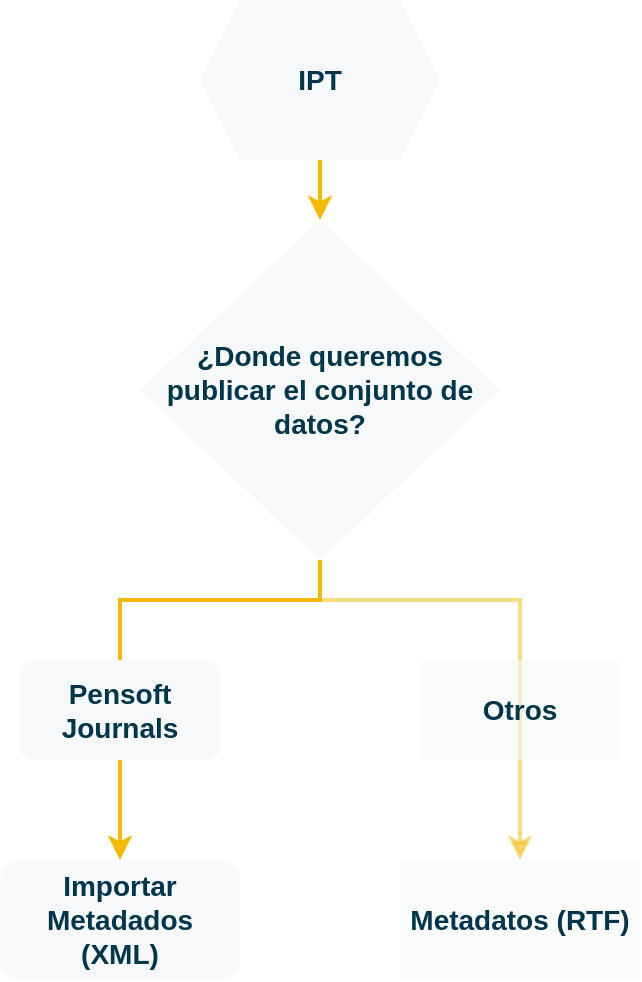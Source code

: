 <mxfile version="21.0.8" type="device"><diagram name="Page-1" id="-joxldT0Iy757mqkFAfG"><mxGraphModel dx="1434" dy="746" grid="1" gridSize="10" guides="1" tooltips="1" connect="1" arrows="1" fold="1" page="1" pageScale="1" pageWidth="827" pageHeight="1169" math="0" shadow="0"><root><mxCell id="0"/><mxCell id="1" parent="0"/><mxCell id="vMVrAtFsSO7fEwsjgtZ8-11" style="edgeStyle=orthogonalEdgeStyle;rounded=0;orthogonalLoop=1;jettySize=auto;html=1;exitX=0.5;exitY=1;exitDx=0;exitDy=0;strokeWidth=2;strokeColor=#F4BA02;" parent="1" source="vMVrAtFsSO7fEwsjgtZ8-9" target="vMVrAtFsSO7fEwsjgtZ8-10" edge="1"><mxGeometry relative="1" as="geometry"/></mxCell><mxCell id="vMVrAtFsSO7fEwsjgtZ8-9" value="IPT" style="shape=hexagon;perimeter=hexagonPerimeter2;whiteSpace=wrap;html=1;fixedSize=1;fillColor=#F7F8F9;fontColor=#01364C;strokeColor=none;fontStyle=1;fontSize=14;" parent="1" vertex="1"><mxGeometry x="290" y="20" width="120" height="80" as="geometry"/></mxCell><mxCell id="vMVrAtFsSO7fEwsjgtZ8-10" value="¿Donde queremos publicar el conjunto de datos?" style="rhombus;whiteSpace=wrap;html=1;fixedSize=1;fillColor=#F7F8F9;fontColor=#01364C;strokeColor=none;fontStyle=1;fontSize=14;" parent="1" vertex="1"><mxGeometry x="260" y="130" width="180" height="170" as="geometry"/></mxCell><mxCell id="vMVrAtFsSO7fEwsjgtZ8-12" value="Importar Metadados&lt;br&gt;(XML)" style="whiteSpace=wrap;html=1;fontSize=14;fillColor=#F7F8F9;strokeColor=none;fontColor=#01364C;rounded=1;fontStyle=1;" parent="1" vertex="1"><mxGeometry x="190" y="450" width="120" height="60" as="geometry"/></mxCell><mxCell id="vMVrAtFsSO7fEwsjgtZ8-14" value="Metadatos (RTF)" style="whiteSpace=wrap;html=1;fontSize=14;fixedSize=1;fillColor=#F7F8F9;fontColor=#01364C;strokeColor=none;fontStyle=1;fontSize=14;opacity=60;" parent="1" vertex="1"><mxGeometry x="390" y="450" width="120" height="60" as="geometry"/></mxCell><mxCell id="vMVrAtFsSO7fEwsjgtZ8-16" style="edgeStyle=orthogonalEdgeStyle;rounded=0;orthogonalLoop=1;jettySize=auto;html=1;exitX=0.5;exitY=1;exitDx=0;exitDy=0;strokeColor=#F4BA02;strokeWidth=2;opacity=50;" parent="1" source="vMVrAtFsSO7fEwsjgtZ8-10" edge="1"><mxGeometry relative="1" as="geometry"><mxPoint x="580" y="300" as="sourcePoint"/><mxPoint x="450" y="450" as="targetPoint"/><Array as="points"><mxPoint x="350" y="320"/><mxPoint x="450" y="320"/></Array></mxGeometry></mxCell><mxCell id="vMVrAtFsSO7fEwsjgtZ8-21" value="Otros" style="whiteSpace=wrap;html=1;fontSize=14;fixedSize=1;fillColor=#F7F8F9;fontColor=#01364C;strokeColor=none;fontStyle=1;fontSize=14;opacity=60;" parent="1" vertex="1"><mxGeometry x="400" y="350" width="100" height="50" as="geometry"/></mxCell><mxCell id="vMVrAtFsSO7fEwsjgtZ8-23" value="" style="edgeStyle=orthogonalEdgeStyle;rounded=0;orthogonalLoop=1;jettySize=auto;html=1;exitX=0.5;exitY=1;exitDx=0;exitDy=0;entryX=0.5;entryY=0;entryDx=0;entryDy=0;strokeColor=#F4BA02;strokeWidth=2;" parent="1" source="vMVrAtFsSO7fEwsjgtZ8-10" target="vMVrAtFsSO7fEwsjgtZ8-12" edge="1"><mxGeometry relative="1" as="geometry"><mxPoint x="350" y="300" as="sourcePoint"/><mxPoint x="260" y="490" as="targetPoint"/><Array as="points"><mxPoint x="350" y="320"/><mxPoint x="250" y="320"/></Array></mxGeometry></mxCell><mxCell id="vMVrAtFsSO7fEwsjgtZ8-18" value="Pensoft Journals" style="whiteSpace=wrap;html=1;fontSize=14;fillColor=#F7F8F9;strokeColor=none;fontColor=#01364C;rounded=1;fontStyle=1;" parent="1" vertex="1"><mxGeometry x="200" y="350" width="100" height="50" as="geometry"/></mxCell></root></mxGraphModel></diagram></mxfile>